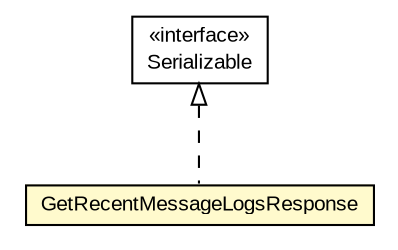 #!/usr/local/bin/dot
#
# Class diagram 
# Generated by UMLGraph version R5_6-24-gf6e263 (http://www.umlgraph.org/)
#

digraph G {
	edge [fontname="arial",fontsize=10,labelfontname="arial",labelfontsize=10];
	node [fontname="arial",fontsize=10,shape=plaintext];
	nodesep=0.25;
	ranksep=0.5;
	// org.miloss.fgsms.services.interfaces.dataaccessservice.GetRecentMessageLogsResponse
	c618597 [label=<<table title="org.miloss.fgsms.services.interfaces.dataaccessservice.GetRecentMessageLogsResponse" border="0" cellborder="1" cellspacing="0" cellpadding="2" port="p" bgcolor="lemonChiffon" href="./GetRecentMessageLogsResponse.html">
		<tr><td><table border="0" cellspacing="0" cellpadding="1">
<tr><td align="center" balign="center"> GetRecentMessageLogsResponse </td></tr>
		</table></td></tr>
		</table>>, URL="./GetRecentMessageLogsResponse.html", fontname="arial", fontcolor="black", fontsize=10.0];
	//org.miloss.fgsms.services.interfaces.dataaccessservice.GetRecentMessageLogsResponse implements java.io.Serializable
	c619502:p -> c618597:p [dir=back,arrowtail=empty,style=dashed];
	// java.io.Serializable
	c619502 [label=<<table title="java.io.Serializable" border="0" cellborder="1" cellspacing="0" cellpadding="2" port="p" href="http://java.sun.com/j2se/1.4.2/docs/api/java/io/Serializable.html">
		<tr><td><table border="0" cellspacing="0" cellpadding="1">
<tr><td align="center" balign="center"> &#171;interface&#187; </td></tr>
<tr><td align="center" balign="center"> Serializable </td></tr>
		</table></td></tr>
		</table>>, URL="http://java.sun.com/j2se/1.4.2/docs/api/java/io/Serializable.html", fontname="arial", fontcolor="black", fontsize=10.0];
}

